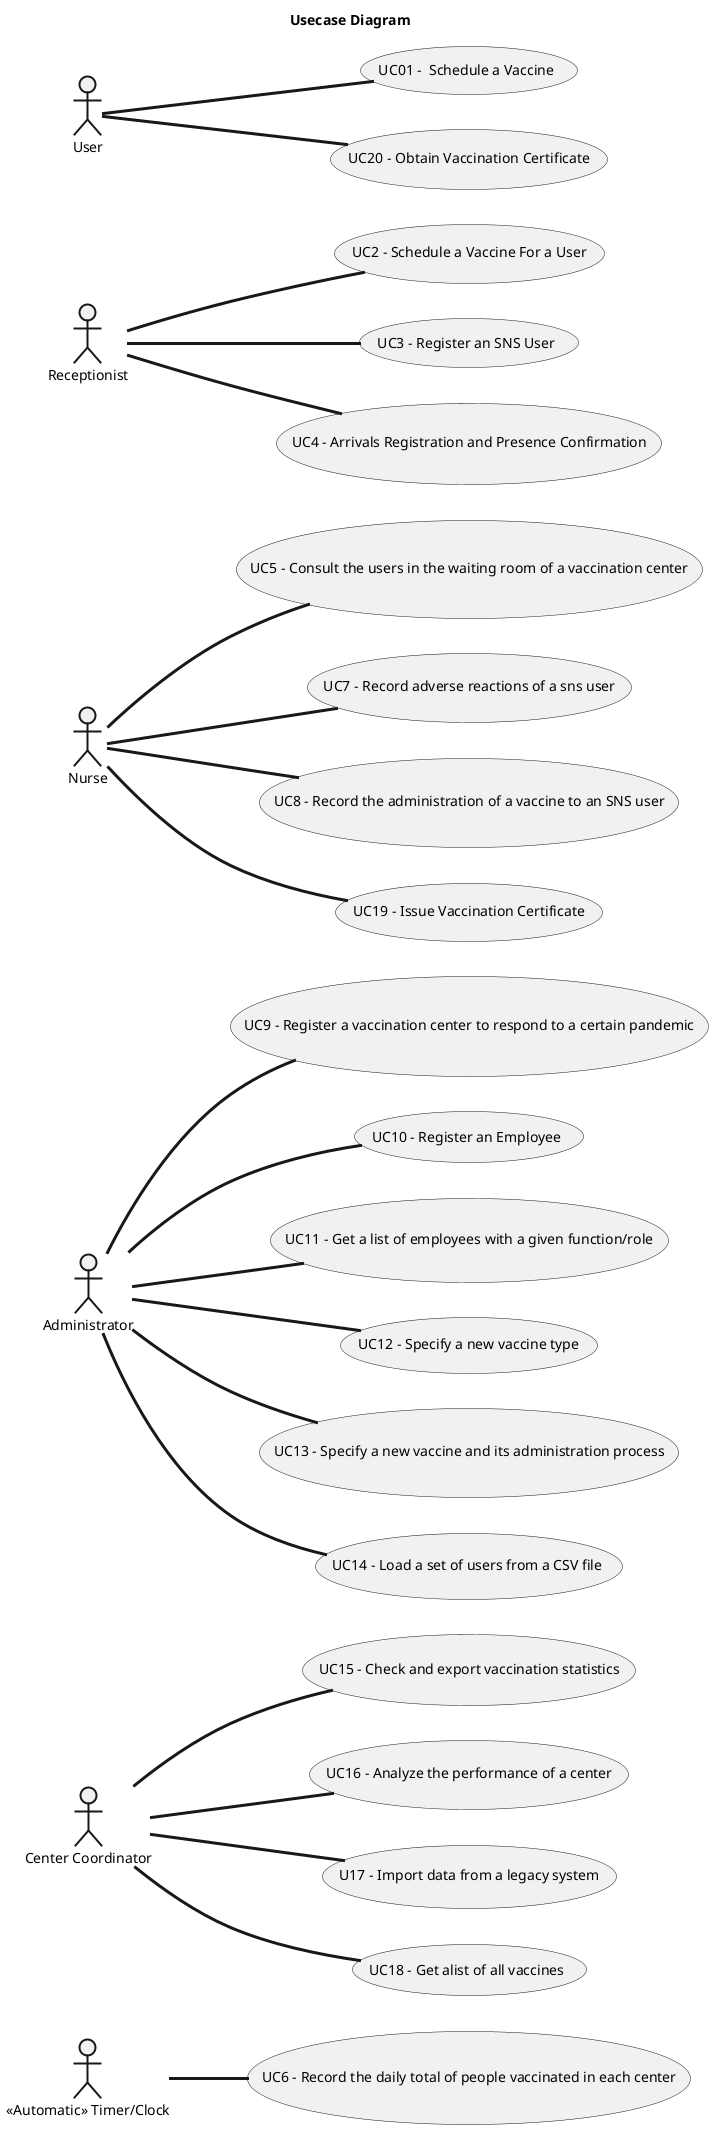@startuml

left to right direction
title Usecase Diagram
skinparam titleBorderRoundCorner 20
skinparam titleBorderThickness 2
skinparam arrowThickness 3


'**********Timer*************
Usecase UC6 as "UC6 - Record the daily total of people vaccinated in each center"

:<<Automatic>> Timer/Clock: as TC

TC -d- UC6


'**********Center Coordinator*************
Usecase UC15 as "UC15 - Check and export vaccination statistics"
Usecase UC16 as "UC16 - Analyze the performance of a center"
Usecase UC17 as "U17 - Import data from a legacy system"
Usecase UC18 as "UC18 - Get alist of all vaccines"

:Center Coordinator: as CC

CC -d- UC15
CC -d- UC16
CC -d- UC17
CC -d- UC18



'**********Administrator*************
Usecase UC9 as "UC9 - Register a vaccination center to respond to a certain pandemic"
Usecase UC10 as "UC10 - Register an Employee"
Usecase UC11 as "UC11 - Get a list of employees with a given function/role"
Usecase UC12 as "UC12 - Specify a new vaccine type"
Usecase UC13 as "UC13 - Specify a new vaccine and its administration process"
Usecase UC14 as "UC14 - Load a set of users from a CSV file "

:Administrator: as A

A -d- UC9
A -d- UC10
A -d- UC11
A -d- UC12
A -d- UC13
A -d- UC14


'**********Nurse*************
Usecase UC5 as "UC5 - Consult the users in the waiting room of a vaccination center"
Usecase UC7 as "UC7 - Record adverse reactions of a sns user"
Usecase UC8 as "UC8 - Record the administration of a vaccine to an SNS user"
Usecase UC19 as "UC19 - Issue Vaccination Certificate"


:Nurse: as N

N -d- UC5
N -d- UC7
N -d- UC8
N -d- UC19


'**********Receptionist*************
Usecase UC2 as "UC2 - Schedule a Vaccine For a User"
Usecase UC3 as "UC3 - Register an SNS User"
Usecase UC4 as "UC4 - Arrivals Registration and Presence Confirmation"

:Receptionist: as R

R -d- UC2
R -d- UC3
R -d- UC4


'**********User*************
Usecase UC01 as "UC01 -  Schedule a Vaccine"
Usecase UC20 as "UC20 - Obtain Vaccination Certificate"

:User: as U

U -d- UC01
U -d- UC20


@enduml
